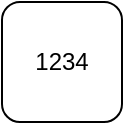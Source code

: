 <mxfile>
    <diagram id="S0_OjtAkVOPhqYmC-TzY" name="Page-1">
        <mxGraphModel dx="1824" dy="804" grid="1" gridSize="10" guides="1" tooltips="1" connect="1" arrows="1" fold="1" page="1" pageScale="1" pageWidth="850" pageHeight="1100" math="0" shadow="0">
            <root>
                <mxCell id="0"/>
                <mxCell id="1" parent="0"/>
                <mxCell id="2" value="1234" style="rounded=1;whiteSpace=wrap;html=1;" vertex="1" parent="1">
                    <mxGeometry x="40" y="140" width="60" height="60" as="geometry"/>
                </mxCell>
            </root>
        </mxGraphModel>
    </diagram>
</mxfile>